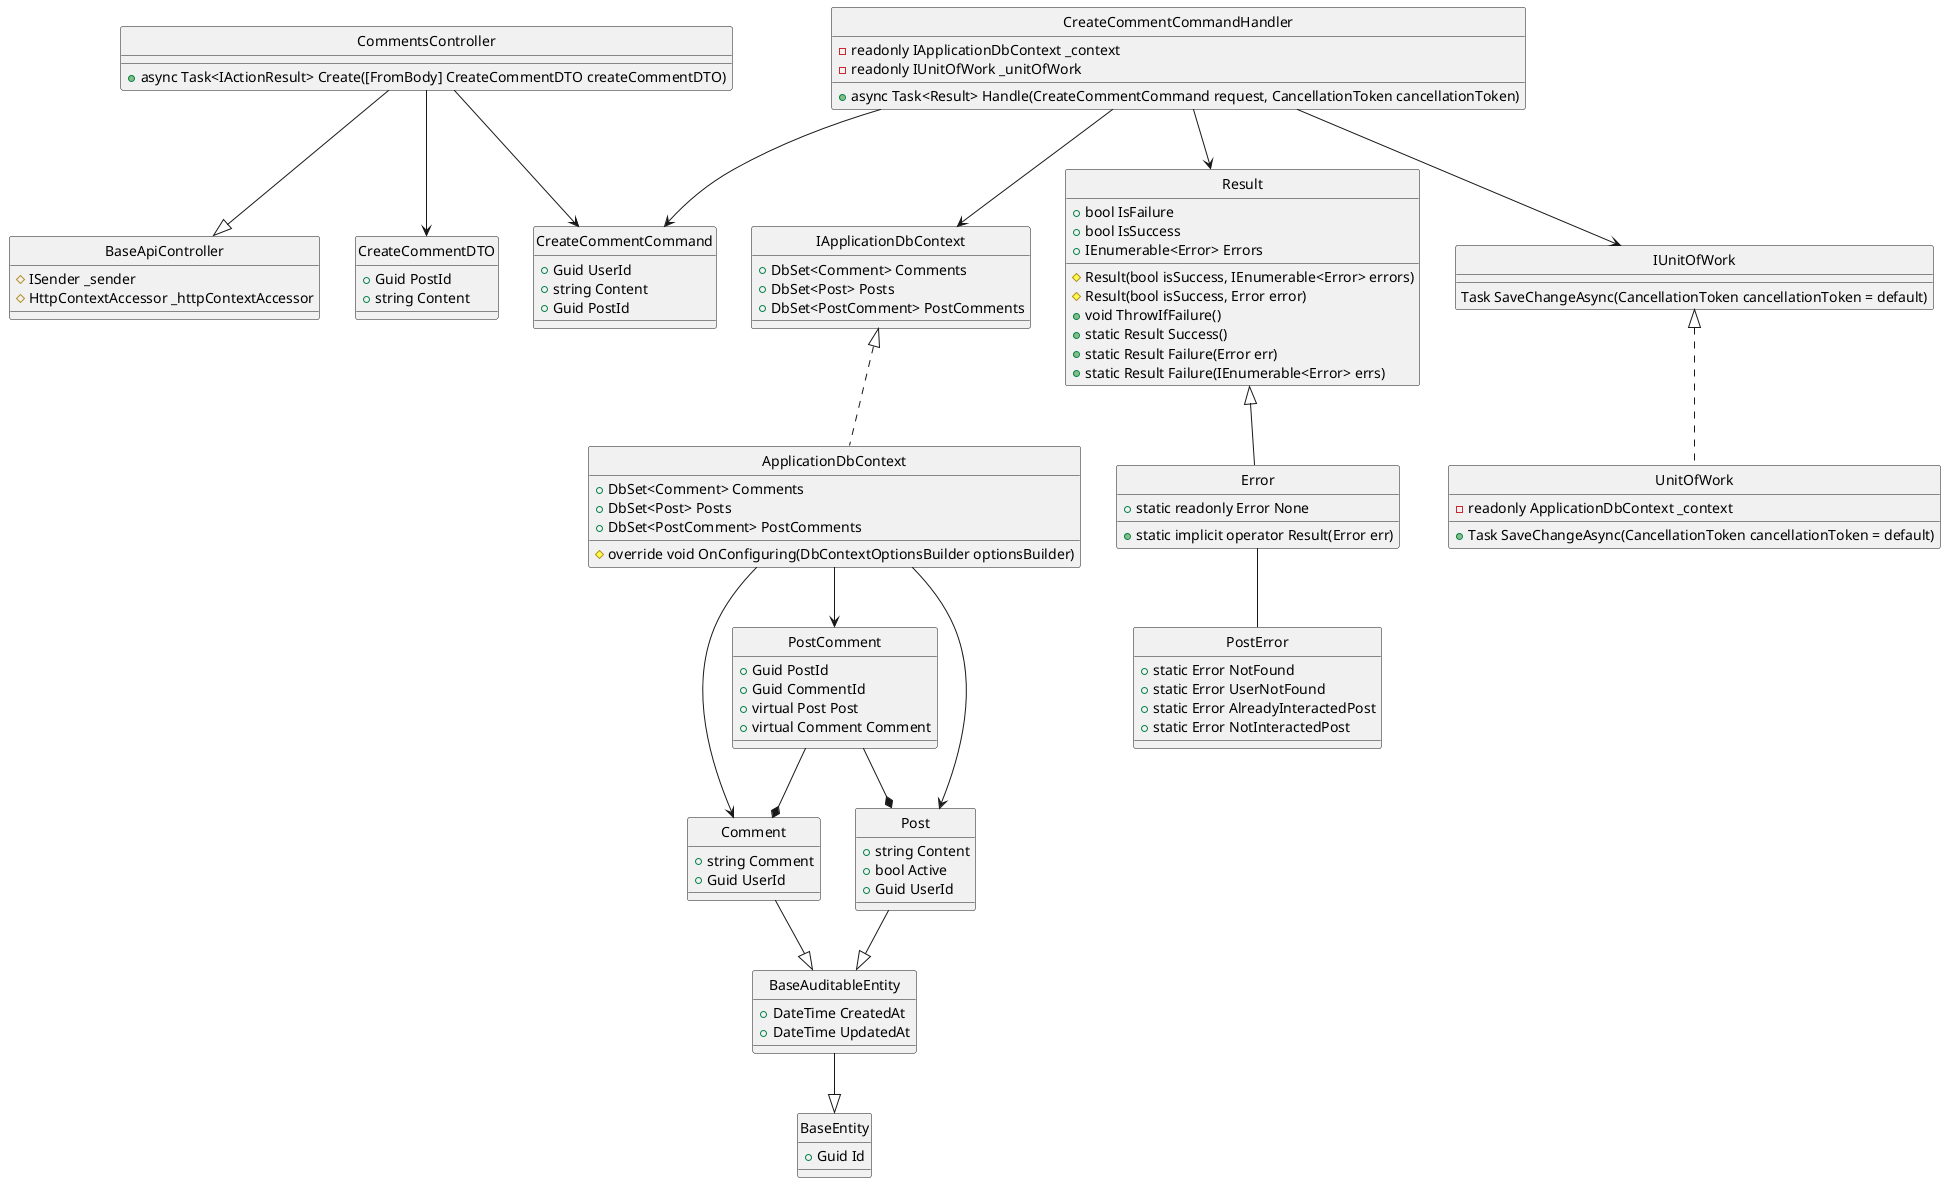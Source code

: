 @startuml 
hide circle

class BaseApiController {
    #ISender _sender
    #HttpContextAccessor _httpContextAccessor
}

class CommentsController {
    +async Task<IActionResult> Create([FromBody] CreateCommentDTO createCommentDTO)
}

class CreateCommentCommand {
    +Guid UserId
    +string Content
    +Guid PostId
}

class CreateCommentCommandHandler {
    -readonly IApplicationDbContext _context
    -readonly IUnitOfWork _unitOfWork
    +async Task<Result> Handle(CreateCommentCommand request, CancellationToken cancellationToken)
}

class IApplicationDbContext {
    +DbSet<Comment> Comments
    +DbSet<Post> Posts
    +DbSet<PostComment> PostComments
}

class ApplicationDbContext {
    +DbSet<Comment> Comments
    +DbSet<Post> Posts
    +DbSet<PostComment> PostComments
    #override void OnConfiguring(DbContextOptionsBuilder optionsBuilder)
}

class Result {
    +bool IsFailure
    +bool IsSuccess
    +IEnumerable<Error> Errors
    #Result(bool isSuccess, IEnumerable<Error> errors)
    #Result(bool isSuccess, Error error)
    +void ThrowIfFailure()
    +static Result Success()
    +static Result Failure(Error err)
    +static Result Failure(IEnumerable<Error> errs)
}

class Error {
    +static readonly Error None
    +static implicit operator Result(Error err)
}

class IUnitOfWork {
    Task SaveChangeAsync(CancellationToken cancellationToken = default)
}

class UnitOfWork {
    -readonly ApplicationDbContext _context
    +Task SaveChangeAsync(CancellationToken cancellationToken = default)
}

class PostError {
    +static Error NotFound
    +static Error UserNotFound
    +static Error AlreadyInteractedPost
    +static Error NotInteractedPost
}

class CreateCommentDTO {
    +Guid PostId
    +string Content
}

class BaseEntity {
    +Guid Id
}

class BaseAuditableEntity{
    +DateTime CreatedAt
    +DateTime UpdatedAt
}

class Comment {
    +string Comment
    +Guid UserId
}

class PostComment {
    +Guid PostId
    +Guid CommentId
    +virtual Post Post
    +virtual Comment Comment
}

class Post {
    +string Content
    +bool Active
    +Guid UserId
}

CommentsController --|> BaseApiController
CommentsController --> CreateCommentCommand
CommentsController --> CreateCommentDTO
CreateCommentCommandHandler --> CreateCommentCommand
CreateCommentCommandHandler --> Result
CreateCommentCommandHandler --> IUnitOfWork
CreateCommentCommandHandler --> IApplicationDbContext
IUnitOfWork <|.. UnitOfWork
IApplicationDbContext <|.. ApplicationDbContext
Result <|-- Error
Error -- PostError
ApplicationDbContext --> Comment
ApplicationDbContext --> PostComment
ApplicationDbContext --> Post
Comment --|> BaseAuditableEntity
Post --|> BaseAuditableEntity
BaseAuditableEntity --|> BaseEntity
PostComment --* Post
PostComment --* Comment
@enduml